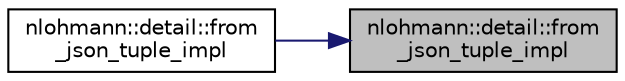 digraph "nlohmann::detail::from_json_tuple_impl"
{
 // LATEX_PDF_SIZE
  edge [fontname="Helvetica",fontsize="10",labelfontname="Helvetica",labelfontsize="10"];
  node [fontname="Helvetica",fontsize="10",shape=record];
  rankdir="RL";
  Node1 [label="nlohmann::detail::from\l_json_tuple_impl",height=0.2,width=0.4,color="black", fillcolor="grey75", style="filled", fontcolor="black",tooltip=" "];
  Node1 -> Node2 [dir="back",color="midnightblue",fontsize="10",style="solid",fontname="Helvetica"];
  Node2 [label="nlohmann::detail::from\l_json_tuple_impl",height=0.2,width=0.4,color="black", fillcolor="white", style="filled",URL="$namespacenlohmann_1_1detail.html#af1bc20d589bcfe61a23974cb17a34d6f",tooltip=" "];
}
